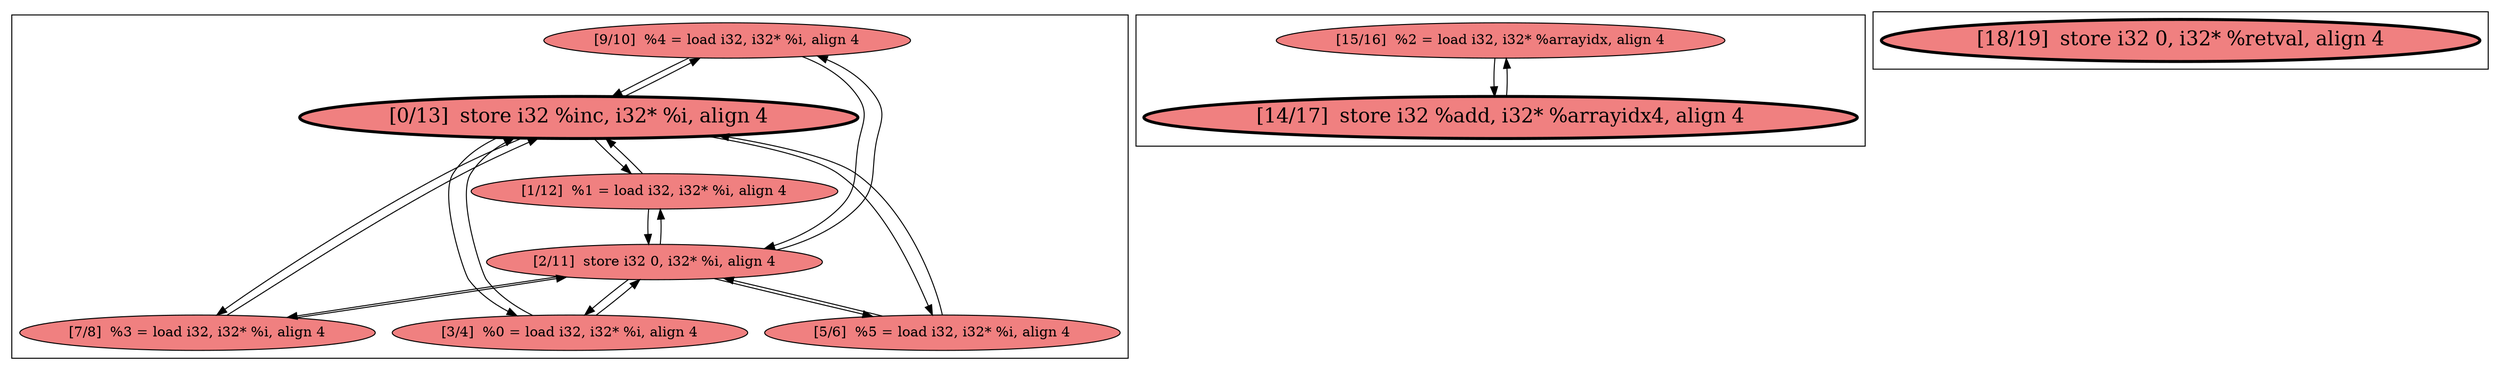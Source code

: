 
digraph G {



node33->node34 [ ]
node41->node42 [ ]
node33->node35 [ ]
node34->node38 [ ]
node35->node33 [ ]
node38->node34 [ ]
node35->node39 [ ]
node35->node37 [ ]
node36->node34 [ ]
node38->node35 [ ]
node37->node35 [ ]
node34->node37 [ ]
node35->node36 [ ]
node34->node33 [ ]
node34->node39 [ ]
node39->node35 [ ]
node36->node35 [ ]
node42->node41 [ ]
node37->node34 [ ]
node35->node38 [ ]
node34->node36 [ ]
node39->node34 [ ]


subgraph cluster2 {


node42 [penwidth=3.0,fontsize=20,fillcolor=lightcoral,label="[14/17]  store i32 %add, i32* %arrayidx4, align 4",shape=ellipse,style=filled ]
node41 [fillcolor=lightcoral,label="[15/16]  %2 = load i32, i32* %arrayidx, align 4",shape=ellipse,style=filled ]



}

subgraph cluster0 {


node39 [fillcolor=lightcoral,label="[7/8]  %3 = load i32, i32* %i, align 4",shape=ellipse,style=filled ]
node34 [penwidth=3.0,fontsize=20,fillcolor=lightcoral,label="[0/13]  store i32 %inc, i32* %i, align 4",shape=ellipse,style=filled ]
node37 [fillcolor=lightcoral,label="[3/4]  %0 = load i32, i32* %i, align 4",shape=ellipse,style=filled ]
node33 [fillcolor=lightcoral,label="[9/10]  %4 = load i32, i32* %i, align 4",shape=ellipse,style=filled ]
node36 [fillcolor=lightcoral,label="[1/12]  %1 = load i32, i32* %i, align 4",shape=ellipse,style=filled ]
node35 [fillcolor=lightcoral,label="[2/11]  store i32 0, i32* %i, align 4",shape=ellipse,style=filled ]
node38 [fillcolor=lightcoral,label="[5/6]  %5 = load i32, i32* %i, align 4",shape=ellipse,style=filled ]



}

subgraph cluster1 {


node40 [penwidth=3.0,fontsize=20,fillcolor=lightcoral,label="[18/19]  store i32 0, i32* %retval, align 4",shape=ellipse,style=filled ]



}

}
